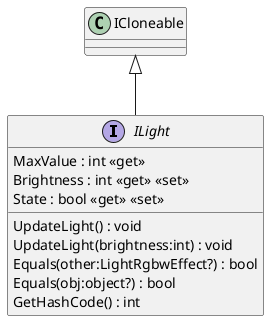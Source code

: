 @startuml
interface ILight {
    MaxValue : int <<get>>
    Brightness : int <<get>> <<set>>
    State : bool <<get>> <<set>>
    UpdateLight() : void
    UpdateLight(brightness:int) : void
    Equals(other:LightRgbwEffect?) : bool
    Equals(obj:object?) : bool
    GetHashCode() : int
}
ICloneable <|-- ILight
@enduml
